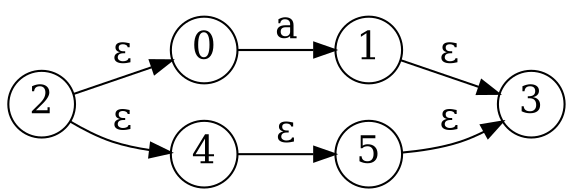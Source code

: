 digraph nfa {
  rankdir = LR;
  node [shape = circle, height = 0.45, fontsize=18, fixedsize=true];
  2 -> 0 [label="&epsilon;", fontsize=18];
  0 -> 1 [label="a", fontsize=18];
  1 -> 3 [label="&epsilon;", fontsize=18];
  2 -> 4 [label="&epsilon;", fontsize=18];
  4 -> 5 [label="&epsilon;", fontsize=18];
  5 -> 3 [label="&epsilon;", fontsize=18];
}
